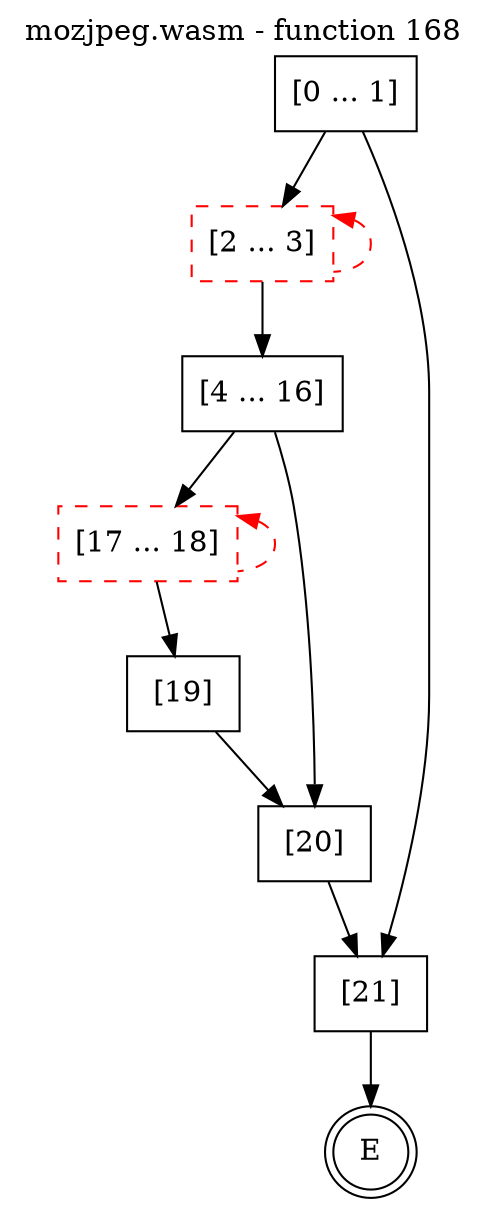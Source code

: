 digraph finite_state_machine {
    label = "mozjpeg.wasm - function 168"
    labelloc =  t
    labelfontsize = 16
    labelfontcolor = black
    labelfontname = "Helvetica"
    node [shape = doublecircle]; E ;
    node [shape = box];
    node [shape=box, color=black, style=solid] 0[label="[0 ... 1]"]
    node [shape=box, color=red, style=dashed] 2[label="[2 ... 3]"]
    node [shape=box, color=black, style=solid] 4[label="[4 ... 16]"]
    node [shape=box, color=red, style=dashed] 17[label="[17 ... 18]"]
    node [shape=box, color=black, style=solid] 19[label="[19]"]
    node [shape=box, color=black, style=solid] 20[label="[20]"]
    node [shape=box, color=black, style=solid] 21[label="[21]"]
    0 -> 2;
    0 -> 21;
    2 -> 4;
    2 -> 2[style="dashed" color="red" dir=back];
    4 -> 17;
    4 -> 20;
    17 -> 19;
    17 -> 17[style="dashed" color="red" dir=back];
    19 -> 20;
    20 -> 21;
    21 -> E;
}
